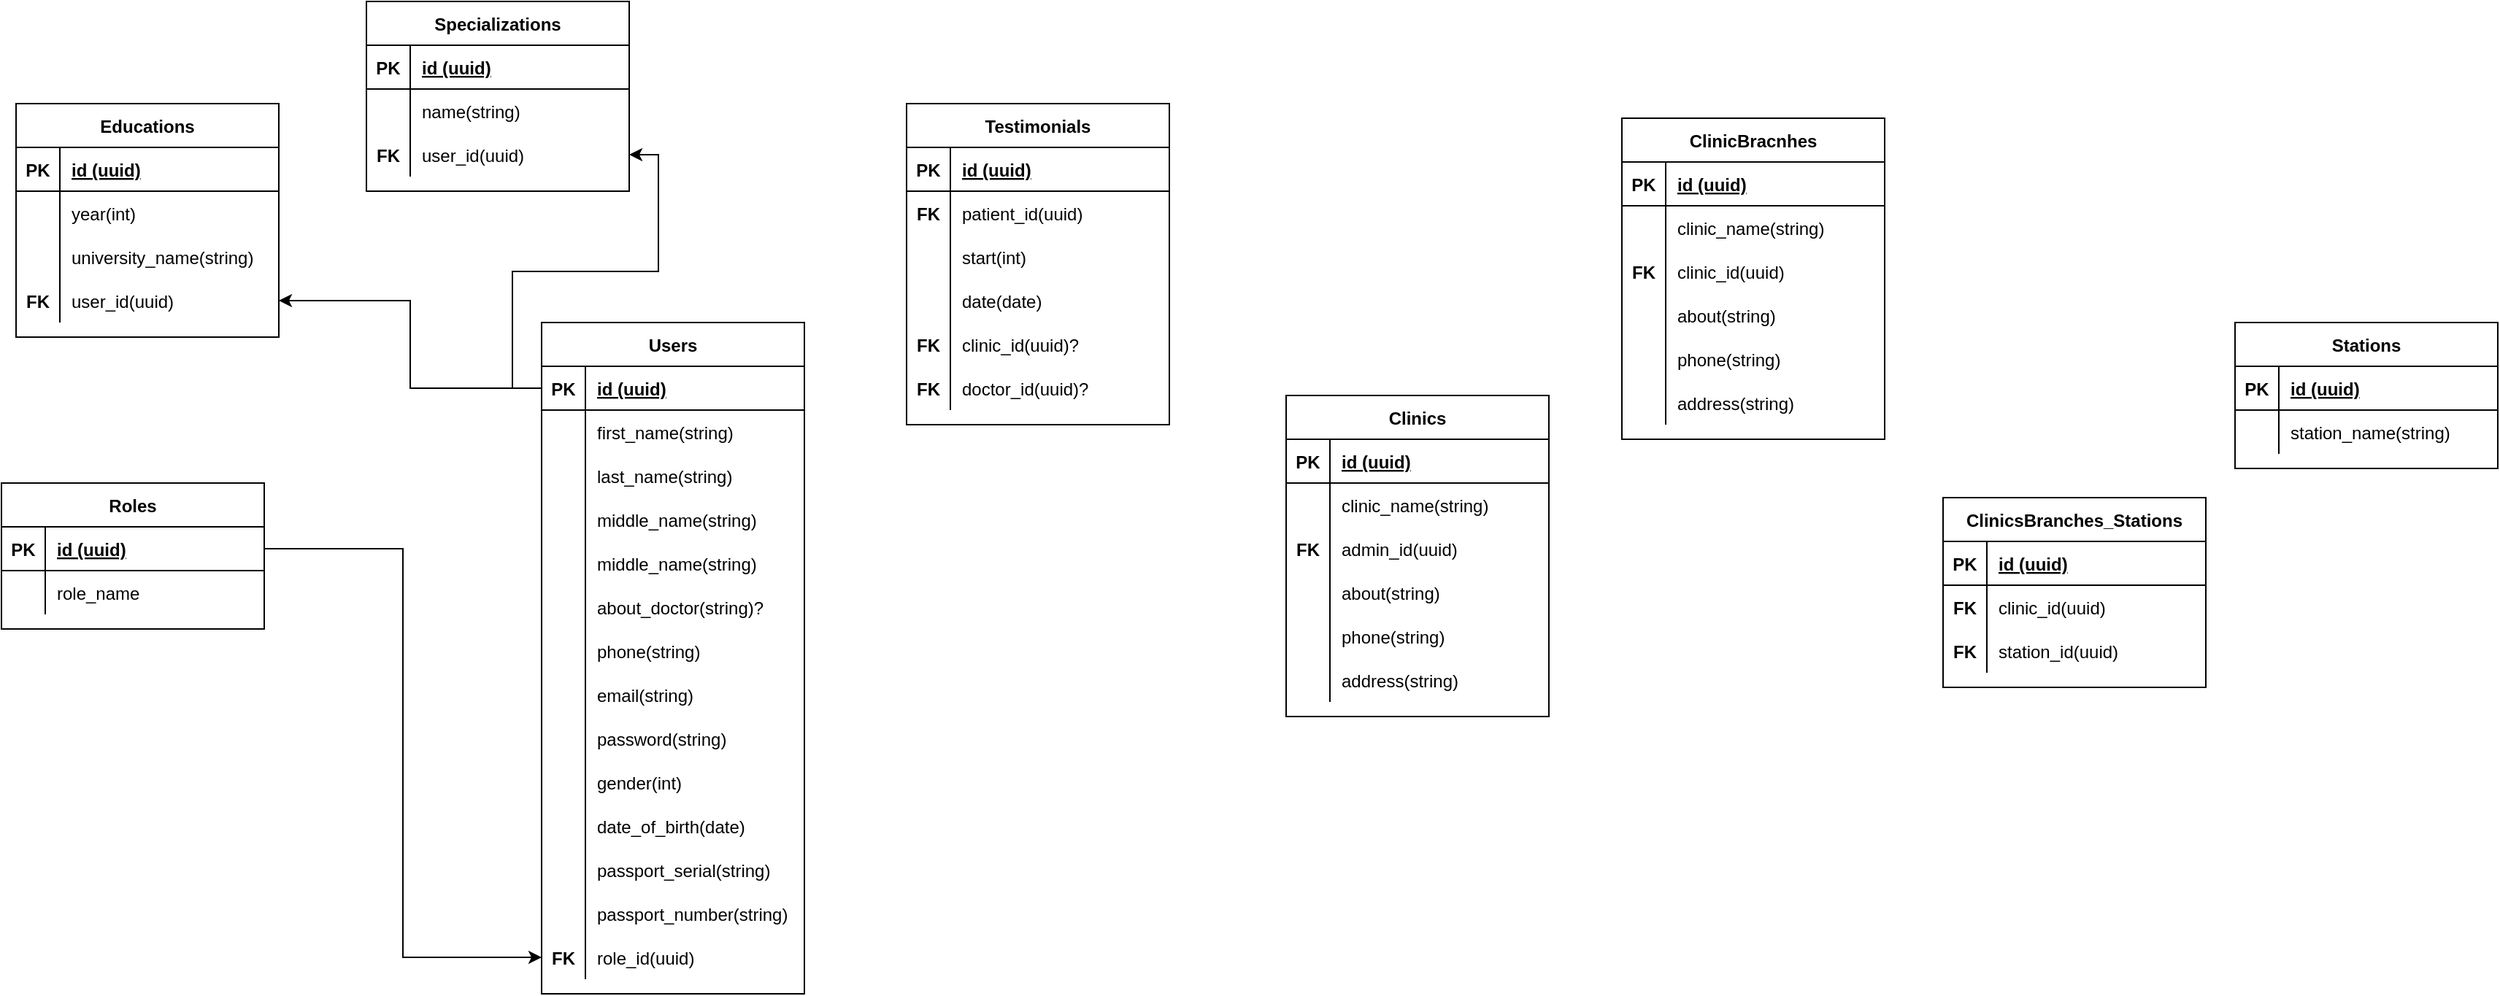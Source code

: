 <mxfile version="21.2.7" type="github">
  <diagram id="9MqEnYc2Nj3l7GqyiAAN" name="Page-1">
    <mxGraphModel dx="2213" dy="926" grid="1" gridSize="10" guides="1" tooltips="1" connect="1" arrows="1" fold="1" page="1" pageScale="1" pageWidth="850" pageHeight="1100" math="0" shadow="0">
      <root>
        <mxCell id="0" />
        <mxCell id="1" parent="0" />
        <mxCell id="kiI4m6_xFj4V_bomf-qT-1" value="Users" style="shape=table;startSize=30;container=1;collapsible=1;childLayout=tableLayout;fixedRows=1;rowLines=0;fontStyle=1;align=center;resizeLast=1;" parent="1" vertex="1">
          <mxGeometry x="200" y="230" width="180" height="460" as="geometry" />
        </mxCell>
        <mxCell id="kiI4m6_xFj4V_bomf-qT-2" value="" style="shape=tableRow;horizontal=0;startSize=0;swimlaneHead=0;swimlaneBody=0;fillColor=none;collapsible=0;dropTarget=0;points=[[0,0.5],[1,0.5]];portConstraint=eastwest;top=0;left=0;right=0;bottom=1;" parent="kiI4m6_xFj4V_bomf-qT-1" vertex="1">
          <mxGeometry y="30" width="180" height="30" as="geometry" />
        </mxCell>
        <mxCell id="kiI4m6_xFj4V_bomf-qT-3" value="PK" style="shape=partialRectangle;connectable=0;fillColor=none;top=0;left=0;bottom=0;right=0;fontStyle=1;overflow=hidden;" parent="kiI4m6_xFj4V_bomf-qT-2" vertex="1">
          <mxGeometry width="30" height="30" as="geometry">
            <mxRectangle width="30" height="30" as="alternateBounds" />
          </mxGeometry>
        </mxCell>
        <mxCell id="kiI4m6_xFj4V_bomf-qT-4" value="id (uuid)" style="shape=partialRectangle;connectable=0;fillColor=none;top=0;left=0;bottom=0;right=0;align=left;spacingLeft=6;fontStyle=5;overflow=hidden;" parent="kiI4m6_xFj4V_bomf-qT-2" vertex="1">
          <mxGeometry x="30" width="150" height="30" as="geometry">
            <mxRectangle width="150" height="30" as="alternateBounds" />
          </mxGeometry>
        </mxCell>
        <mxCell id="kiI4m6_xFj4V_bomf-qT-5" value="" style="shape=tableRow;horizontal=0;startSize=0;swimlaneHead=0;swimlaneBody=0;fillColor=none;collapsible=0;dropTarget=0;points=[[0,0.5],[1,0.5]];portConstraint=eastwest;top=0;left=0;right=0;bottom=0;" parent="kiI4m6_xFj4V_bomf-qT-1" vertex="1">
          <mxGeometry y="60" width="180" height="30" as="geometry" />
        </mxCell>
        <mxCell id="kiI4m6_xFj4V_bomf-qT-6" value="" style="shape=partialRectangle;connectable=0;fillColor=none;top=0;left=0;bottom=0;right=0;editable=1;overflow=hidden;" parent="kiI4m6_xFj4V_bomf-qT-5" vertex="1">
          <mxGeometry width="30" height="30" as="geometry">
            <mxRectangle width="30" height="30" as="alternateBounds" />
          </mxGeometry>
        </mxCell>
        <mxCell id="kiI4m6_xFj4V_bomf-qT-7" value="first_name(string)" style="shape=partialRectangle;connectable=0;fillColor=none;top=0;left=0;bottom=0;right=0;align=left;spacingLeft=6;overflow=hidden;" parent="kiI4m6_xFj4V_bomf-qT-5" vertex="1">
          <mxGeometry x="30" width="150" height="30" as="geometry">
            <mxRectangle width="150" height="30" as="alternateBounds" />
          </mxGeometry>
        </mxCell>
        <mxCell id="kiI4m6_xFj4V_bomf-qT-8" value="" style="shape=tableRow;horizontal=0;startSize=0;swimlaneHead=0;swimlaneBody=0;fillColor=none;collapsible=0;dropTarget=0;points=[[0,0.5],[1,0.5]];portConstraint=eastwest;top=0;left=0;right=0;bottom=0;" parent="kiI4m6_xFj4V_bomf-qT-1" vertex="1">
          <mxGeometry y="90" width="180" height="30" as="geometry" />
        </mxCell>
        <mxCell id="kiI4m6_xFj4V_bomf-qT-9" value="" style="shape=partialRectangle;connectable=0;fillColor=none;top=0;left=0;bottom=0;right=0;editable=1;overflow=hidden;" parent="kiI4m6_xFj4V_bomf-qT-8" vertex="1">
          <mxGeometry width="30" height="30" as="geometry">
            <mxRectangle width="30" height="30" as="alternateBounds" />
          </mxGeometry>
        </mxCell>
        <mxCell id="kiI4m6_xFj4V_bomf-qT-10" value="last_name(string)" style="shape=partialRectangle;connectable=0;fillColor=none;top=0;left=0;bottom=0;right=0;align=left;spacingLeft=6;overflow=hidden;" parent="kiI4m6_xFj4V_bomf-qT-8" vertex="1">
          <mxGeometry x="30" width="150" height="30" as="geometry">
            <mxRectangle width="150" height="30" as="alternateBounds" />
          </mxGeometry>
        </mxCell>
        <mxCell id="kiI4m6_xFj4V_bomf-qT-11" value="" style="shape=tableRow;horizontal=0;startSize=0;swimlaneHead=0;swimlaneBody=0;fillColor=none;collapsible=0;dropTarget=0;points=[[0,0.5],[1,0.5]];portConstraint=eastwest;top=0;left=0;right=0;bottom=0;" parent="kiI4m6_xFj4V_bomf-qT-1" vertex="1">
          <mxGeometry y="120" width="180" height="30" as="geometry" />
        </mxCell>
        <mxCell id="kiI4m6_xFj4V_bomf-qT-12" value="" style="shape=partialRectangle;connectable=0;fillColor=none;top=0;left=0;bottom=0;right=0;editable=1;overflow=hidden;" parent="kiI4m6_xFj4V_bomf-qT-11" vertex="1">
          <mxGeometry width="30" height="30" as="geometry">
            <mxRectangle width="30" height="30" as="alternateBounds" />
          </mxGeometry>
        </mxCell>
        <mxCell id="kiI4m6_xFj4V_bomf-qT-13" value="middle_name(string)" style="shape=partialRectangle;connectable=0;fillColor=none;top=0;left=0;bottom=0;right=0;align=left;spacingLeft=6;overflow=hidden;" parent="kiI4m6_xFj4V_bomf-qT-11" vertex="1">
          <mxGeometry x="30" width="150" height="30" as="geometry">
            <mxRectangle width="150" height="30" as="alternateBounds" />
          </mxGeometry>
        </mxCell>
        <mxCell id="CMDw1XcCQZMTxHdBloxv-1" value="" style="shape=tableRow;horizontal=0;startSize=0;swimlaneHead=0;swimlaneBody=0;fillColor=none;collapsible=0;dropTarget=0;points=[[0,0.5],[1,0.5]];portConstraint=eastwest;top=0;left=0;right=0;bottom=0;" parent="kiI4m6_xFj4V_bomf-qT-1" vertex="1">
          <mxGeometry y="150" width="180" height="30" as="geometry" />
        </mxCell>
        <mxCell id="CMDw1XcCQZMTxHdBloxv-2" value="" style="shape=partialRectangle;connectable=0;fillColor=none;top=0;left=0;bottom=0;right=0;editable=1;overflow=hidden;" parent="CMDw1XcCQZMTxHdBloxv-1" vertex="1">
          <mxGeometry width="30" height="30" as="geometry">
            <mxRectangle width="30" height="30" as="alternateBounds" />
          </mxGeometry>
        </mxCell>
        <mxCell id="CMDw1XcCQZMTxHdBloxv-3" value="middle_name(string)" style="shape=partialRectangle;connectable=0;fillColor=none;top=0;left=0;bottom=0;right=0;align=left;spacingLeft=6;overflow=hidden;" parent="CMDw1XcCQZMTxHdBloxv-1" vertex="1">
          <mxGeometry x="30" width="150" height="30" as="geometry">
            <mxRectangle width="150" height="30" as="alternateBounds" />
          </mxGeometry>
        </mxCell>
        <mxCell id="QRh1w9l6UdamEkCsD1TO-170" value="" style="shape=tableRow;horizontal=0;startSize=0;swimlaneHead=0;swimlaneBody=0;fillColor=none;collapsible=0;dropTarget=0;points=[[0,0.5],[1,0.5]];portConstraint=eastwest;top=0;left=0;right=0;bottom=0;" vertex="1" parent="kiI4m6_xFj4V_bomf-qT-1">
          <mxGeometry y="180" width="180" height="30" as="geometry" />
        </mxCell>
        <mxCell id="QRh1w9l6UdamEkCsD1TO-171" value="" style="shape=partialRectangle;connectable=0;fillColor=none;top=0;left=0;bottom=0;right=0;editable=1;overflow=hidden;" vertex="1" parent="QRh1w9l6UdamEkCsD1TO-170">
          <mxGeometry width="30" height="30" as="geometry">
            <mxRectangle width="30" height="30" as="alternateBounds" />
          </mxGeometry>
        </mxCell>
        <mxCell id="QRh1w9l6UdamEkCsD1TO-172" value="about_doctor(string)?" style="shape=partialRectangle;connectable=0;fillColor=none;top=0;left=0;bottom=0;right=0;align=left;spacingLeft=6;overflow=hidden;" vertex="1" parent="QRh1w9l6UdamEkCsD1TO-170">
          <mxGeometry x="30" width="150" height="30" as="geometry">
            <mxRectangle width="150" height="30" as="alternateBounds" />
          </mxGeometry>
        </mxCell>
        <mxCell id="QRh1w9l6UdamEkCsD1TO-23" value="" style="shape=tableRow;horizontal=0;startSize=0;swimlaneHead=0;swimlaneBody=0;fillColor=none;collapsible=0;dropTarget=0;points=[[0,0.5],[1,0.5]];portConstraint=eastwest;top=0;left=0;right=0;bottom=0;" vertex="1" parent="kiI4m6_xFj4V_bomf-qT-1">
          <mxGeometry y="210" width="180" height="30" as="geometry" />
        </mxCell>
        <mxCell id="QRh1w9l6UdamEkCsD1TO-24" value="" style="shape=partialRectangle;connectable=0;fillColor=none;top=0;left=0;bottom=0;right=0;editable=1;overflow=hidden;" vertex="1" parent="QRh1w9l6UdamEkCsD1TO-23">
          <mxGeometry width="30" height="30" as="geometry">
            <mxRectangle width="30" height="30" as="alternateBounds" />
          </mxGeometry>
        </mxCell>
        <mxCell id="QRh1w9l6UdamEkCsD1TO-25" value="phone(string)" style="shape=partialRectangle;connectable=0;fillColor=none;top=0;left=0;bottom=0;right=0;align=left;spacingLeft=6;overflow=hidden;" vertex="1" parent="QRh1w9l6UdamEkCsD1TO-23">
          <mxGeometry x="30" width="150" height="30" as="geometry">
            <mxRectangle width="150" height="30" as="alternateBounds" />
          </mxGeometry>
        </mxCell>
        <mxCell id="QRh1w9l6UdamEkCsD1TO-26" value="" style="shape=tableRow;horizontal=0;startSize=0;swimlaneHead=0;swimlaneBody=0;fillColor=none;collapsible=0;dropTarget=0;points=[[0,0.5],[1,0.5]];portConstraint=eastwest;top=0;left=0;right=0;bottom=0;" vertex="1" parent="kiI4m6_xFj4V_bomf-qT-1">
          <mxGeometry y="240" width="180" height="30" as="geometry" />
        </mxCell>
        <mxCell id="QRh1w9l6UdamEkCsD1TO-27" value="" style="shape=partialRectangle;connectable=0;fillColor=none;top=0;left=0;bottom=0;right=0;editable=1;overflow=hidden;" vertex="1" parent="QRh1w9l6UdamEkCsD1TO-26">
          <mxGeometry width="30" height="30" as="geometry">
            <mxRectangle width="30" height="30" as="alternateBounds" />
          </mxGeometry>
        </mxCell>
        <mxCell id="QRh1w9l6UdamEkCsD1TO-28" value="email(string)" style="shape=partialRectangle;connectable=0;fillColor=none;top=0;left=0;bottom=0;right=0;align=left;spacingLeft=6;overflow=hidden;" vertex="1" parent="QRh1w9l6UdamEkCsD1TO-26">
          <mxGeometry x="30" width="150" height="30" as="geometry">
            <mxRectangle width="150" height="30" as="alternateBounds" />
          </mxGeometry>
        </mxCell>
        <mxCell id="QRh1w9l6UdamEkCsD1TO-29" value="" style="shape=tableRow;horizontal=0;startSize=0;swimlaneHead=0;swimlaneBody=0;fillColor=none;collapsible=0;dropTarget=0;points=[[0,0.5],[1,0.5]];portConstraint=eastwest;top=0;left=0;right=0;bottom=0;" vertex="1" parent="kiI4m6_xFj4V_bomf-qT-1">
          <mxGeometry y="270" width="180" height="30" as="geometry" />
        </mxCell>
        <mxCell id="QRh1w9l6UdamEkCsD1TO-30" value="" style="shape=partialRectangle;connectable=0;fillColor=none;top=0;left=0;bottom=0;right=0;editable=1;overflow=hidden;" vertex="1" parent="QRh1w9l6UdamEkCsD1TO-29">
          <mxGeometry width="30" height="30" as="geometry">
            <mxRectangle width="30" height="30" as="alternateBounds" />
          </mxGeometry>
        </mxCell>
        <mxCell id="QRh1w9l6UdamEkCsD1TO-31" value="password(string)" style="shape=partialRectangle;connectable=0;fillColor=none;top=0;left=0;bottom=0;right=0;align=left;spacingLeft=6;overflow=hidden;" vertex="1" parent="QRh1w9l6UdamEkCsD1TO-29">
          <mxGeometry x="30" width="150" height="30" as="geometry">
            <mxRectangle width="150" height="30" as="alternateBounds" />
          </mxGeometry>
        </mxCell>
        <mxCell id="QRh1w9l6UdamEkCsD1TO-32" value="" style="shape=tableRow;horizontal=0;startSize=0;swimlaneHead=0;swimlaneBody=0;fillColor=none;collapsible=0;dropTarget=0;points=[[0,0.5],[1,0.5]];portConstraint=eastwest;top=0;left=0;right=0;bottom=0;" vertex="1" parent="kiI4m6_xFj4V_bomf-qT-1">
          <mxGeometry y="300" width="180" height="30" as="geometry" />
        </mxCell>
        <mxCell id="QRh1w9l6UdamEkCsD1TO-33" value="" style="shape=partialRectangle;connectable=0;fillColor=none;top=0;left=0;bottom=0;right=0;editable=1;overflow=hidden;" vertex="1" parent="QRh1w9l6UdamEkCsD1TO-32">
          <mxGeometry width="30" height="30" as="geometry">
            <mxRectangle width="30" height="30" as="alternateBounds" />
          </mxGeometry>
        </mxCell>
        <mxCell id="QRh1w9l6UdamEkCsD1TO-34" value="gender(int)" style="shape=partialRectangle;connectable=0;fillColor=none;top=0;left=0;bottom=0;right=0;align=left;spacingLeft=6;overflow=hidden;" vertex="1" parent="QRh1w9l6UdamEkCsD1TO-32">
          <mxGeometry x="30" width="150" height="30" as="geometry">
            <mxRectangle width="150" height="30" as="alternateBounds" />
          </mxGeometry>
        </mxCell>
        <mxCell id="QRh1w9l6UdamEkCsD1TO-35" value="" style="shape=tableRow;horizontal=0;startSize=0;swimlaneHead=0;swimlaneBody=0;fillColor=none;collapsible=0;dropTarget=0;points=[[0,0.5],[1,0.5]];portConstraint=eastwest;top=0;left=0;right=0;bottom=0;" vertex="1" parent="kiI4m6_xFj4V_bomf-qT-1">
          <mxGeometry y="330" width="180" height="30" as="geometry" />
        </mxCell>
        <mxCell id="QRh1w9l6UdamEkCsD1TO-36" value="" style="shape=partialRectangle;connectable=0;fillColor=none;top=0;left=0;bottom=0;right=0;editable=1;overflow=hidden;" vertex="1" parent="QRh1w9l6UdamEkCsD1TO-35">
          <mxGeometry width="30" height="30" as="geometry">
            <mxRectangle width="30" height="30" as="alternateBounds" />
          </mxGeometry>
        </mxCell>
        <mxCell id="QRh1w9l6UdamEkCsD1TO-37" value="date_of_birth(date)" style="shape=partialRectangle;connectable=0;fillColor=none;top=0;left=0;bottom=0;right=0;align=left;spacingLeft=6;overflow=hidden;" vertex="1" parent="QRh1w9l6UdamEkCsD1TO-35">
          <mxGeometry x="30" width="150" height="30" as="geometry">
            <mxRectangle width="150" height="30" as="alternateBounds" />
          </mxGeometry>
        </mxCell>
        <mxCell id="QRh1w9l6UdamEkCsD1TO-38" value="" style="shape=tableRow;horizontal=0;startSize=0;swimlaneHead=0;swimlaneBody=0;fillColor=none;collapsible=0;dropTarget=0;points=[[0,0.5],[1,0.5]];portConstraint=eastwest;top=0;left=0;right=0;bottom=0;" vertex="1" parent="kiI4m6_xFj4V_bomf-qT-1">
          <mxGeometry y="360" width="180" height="30" as="geometry" />
        </mxCell>
        <mxCell id="QRh1w9l6UdamEkCsD1TO-39" value="" style="shape=partialRectangle;connectable=0;fillColor=none;top=0;left=0;bottom=0;right=0;editable=1;overflow=hidden;" vertex="1" parent="QRh1w9l6UdamEkCsD1TO-38">
          <mxGeometry width="30" height="30" as="geometry">
            <mxRectangle width="30" height="30" as="alternateBounds" />
          </mxGeometry>
        </mxCell>
        <mxCell id="QRh1w9l6UdamEkCsD1TO-40" value="passport_serial(string)" style="shape=partialRectangle;connectable=0;fillColor=none;top=0;left=0;bottom=0;right=0;align=left;spacingLeft=6;overflow=hidden;" vertex="1" parent="QRh1w9l6UdamEkCsD1TO-38">
          <mxGeometry x="30" width="150" height="30" as="geometry">
            <mxRectangle width="150" height="30" as="alternateBounds" />
          </mxGeometry>
        </mxCell>
        <mxCell id="QRh1w9l6UdamEkCsD1TO-41" value="" style="shape=tableRow;horizontal=0;startSize=0;swimlaneHead=0;swimlaneBody=0;fillColor=none;collapsible=0;dropTarget=0;points=[[0,0.5],[1,0.5]];portConstraint=eastwest;top=0;left=0;right=0;bottom=0;" vertex="1" parent="kiI4m6_xFj4V_bomf-qT-1">
          <mxGeometry y="390" width="180" height="30" as="geometry" />
        </mxCell>
        <mxCell id="QRh1w9l6UdamEkCsD1TO-42" value="" style="shape=partialRectangle;connectable=0;fillColor=none;top=0;left=0;bottom=0;right=0;editable=1;overflow=hidden;" vertex="1" parent="QRh1w9l6UdamEkCsD1TO-41">
          <mxGeometry width="30" height="30" as="geometry">
            <mxRectangle width="30" height="30" as="alternateBounds" />
          </mxGeometry>
        </mxCell>
        <mxCell id="QRh1w9l6UdamEkCsD1TO-43" value="passport_number(string)" style="shape=partialRectangle;connectable=0;fillColor=none;top=0;left=0;bottom=0;right=0;align=left;spacingLeft=6;overflow=hidden;" vertex="1" parent="QRh1w9l6UdamEkCsD1TO-41">
          <mxGeometry x="30" width="150" height="30" as="geometry">
            <mxRectangle width="150" height="30" as="alternateBounds" />
          </mxGeometry>
        </mxCell>
        <mxCell id="QRh1w9l6UdamEkCsD1TO-1" value="" style="shape=tableRow;horizontal=0;startSize=0;swimlaneHead=0;swimlaneBody=0;fillColor=none;collapsible=0;dropTarget=0;points=[[0,0.5],[1,0.5]];portConstraint=eastwest;top=0;left=0;right=0;bottom=0;" vertex="1" parent="kiI4m6_xFj4V_bomf-qT-1">
          <mxGeometry y="420" width="180" height="30" as="geometry" />
        </mxCell>
        <mxCell id="QRh1w9l6UdamEkCsD1TO-2" value="FK" style="shape=partialRectangle;connectable=0;fillColor=none;top=0;left=0;bottom=0;right=0;editable=1;overflow=hidden;fontStyle=1" vertex="1" parent="QRh1w9l6UdamEkCsD1TO-1">
          <mxGeometry width="30" height="30" as="geometry">
            <mxRectangle width="30" height="30" as="alternateBounds" />
          </mxGeometry>
        </mxCell>
        <mxCell id="QRh1w9l6UdamEkCsD1TO-3" value="role_id(uuid)" style="shape=partialRectangle;connectable=0;fillColor=none;top=0;left=0;bottom=0;right=0;align=left;spacingLeft=6;overflow=hidden;" vertex="1" parent="QRh1w9l6UdamEkCsD1TO-1">
          <mxGeometry x="30" width="150" height="30" as="geometry">
            <mxRectangle width="150" height="30" as="alternateBounds" />
          </mxGeometry>
        </mxCell>
        <mxCell id="QRh1w9l6UdamEkCsD1TO-4" value="Roles" style="shape=table;startSize=30;container=1;collapsible=1;childLayout=tableLayout;fixedRows=1;rowLines=0;fontStyle=1;align=center;resizeLast=1;" vertex="1" parent="1">
          <mxGeometry x="-170" y="340" width="180" height="100" as="geometry" />
        </mxCell>
        <mxCell id="QRh1w9l6UdamEkCsD1TO-5" value="" style="shape=tableRow;horizontal=0;startSize=0;swimlaneHead=0;swimlaneBody=0;fillColor=none;collapsible=0;dropTarget=0;points=[[0,0.5],[1,0.5]];portConstraint=eastwest;top=0;left=0;right=0;bottom=1;" vertex="1" parent="QRh1w9l6UdamEkCsD1TO-4">
          <mxGeometry y="30" width="180" height="30" as="geometry" />
        </mxCell>
        <mxCell id="QRh1w9l6UdamEkCsD1TO-6" value="PK" style="shape=partialRectangle;connectable=0;fillColor=none;top=0;left=0;bottom=0;right=0;fontStyle=1;overflow=hidden;" vertex="1" parent="QRh1w9l6UdamEkCsD1TO-5">
          <mxGeometry width="30" height="30" as="geometry">
            <mxRectangle width="30" height="30" as="alternateBounds" />
          </mxGeometry>
        </mxCell>
        <mxCell id="QRh1w9l6UdamEkCsD1TO-7" value="id (uuid)" style="shape=partialRectangle;connectable=0;fillColor=none;top=0;left=0;bottom=0;right=0;align=left;spacingLeft=6;fontStyle=5;overflow=hidden;" vertex="1" parent="QRh1w9l6UdamEkCsD1TO-5">
          <mxGeometry x="30" width="150" height="30" as="geometry">
            <mxRectangle width="150" height="30" as="alternateBounds" />
          </mxGeometry>
        </mxCell>
        <mxCell id="QRh1w9l6UdamEkCsD1TO-8" value="" style="shape=tableRow;horizontal=0;startSize=0;swimlaneHead=0;swimlaneBody=0;fillColor=none;collapsible=0;dropTarget=0;points=[[0,0.5],[1,0.5]];portConstraint=eastwest;top=0;left=0;right=0;bottom=0;" vertex="1" parent="QRh1w9l6UdamEkCsD1TO-4">
          <mxGeometry y="60" width="180" height="30" as="geometry" />
        </mxCell>
        <mxCell id="QRh1w9l6UdamEkCsD1TO-9" value="" style="shape=partialRectangle;connectable=0;fillColor=none;top=0;left=0;bottom=0;right=0;editable=1;overflow=hidden;" vertex="1" parent="QRh1w9l6UdamEkCsD1TO-8">
          <mxGeometry width="30" height="30" as="geometry">
            <mxRectangle width="30" height="30" as="alternateBounds" />
          </mxGeometry>
        </mxCell>
        <mxCell id="QRh1w9l6UdamEkCsD1TO-10" value="role_name" style="shape=partialRectangle;connectable=0;fillColor=none;top=0;left=0;bottom=0;right=0;align=left;spacingLeft=6;overflow=hidden;" vertex="1" parent="QRh1w9l6UdamEkCsD1TO-8">
          <mxGeometry x="30" width="150" height="30" as="geometry">
            <mxRectangle width="150" height="30" as="alternateBounds" />
          </mxGeometry>
        </mxCell>
        <mxCell id="QRh1w9l6UdamEkCsD1TO-44" value="Clinics" style="shape=table;startSize=30;container=1;collapsible=1;childLayout=tableLayout;fixedRows=1;rowLines=0;fontStyle=1;align=center;resizeLast=1;" vertex="1" parent="1">
          <mxGeometry x="710" y="280" width="180" height="220" as="geometry" />
        </mxCell>
        <mxCell id="QRh1w9l6UdamEkCsD1TO-45" value="" style="shape=tableRow;horizontal=0;startSize=0;swimlaneHead=0;swimlaneBody=0;fillColor=none;collapsible=0;dropTarget=0;points=[[0,0.5],[1,0.5]];portConstraint=eastwest;top=0;left=0;right=0;bottom=1;" vertex="1" parent="QRh1w9l6UdamEkCsD1TO-44">
          <mxGeometry y="30" width="180" height="30" as="geometry" />
        </mxCell>
        <mxCell id="QRh1w9l6UdamEkCsD1TO-46" value="PK" style="shape=partialRectangle;connectable=0;fillColor=none;top=0;left=0;bottom=0;right=0;fontStyle=1;overflow=hidden;" vertex="1" parent="QRh1w9l6UdamEkCsD1TO-45">
          <mxGeometry width="30" height="30" as="geometry">
            <mxRectangle width="30" height="30" as="alternateBounds" />
          </mxGeometry>
        </mxCell>
        <mxCell id="QRh1w9l6UdamEkCsD1TO-47" value="id (uuid)" style="shape=partialRectangle;connectable=0;fillColor=none;top=0;left=0;bottom=0;right=0;align=left;spacingLeft=6;fontStyle=5;overflow=hidden;" vertex="1" parent="QRh1w9l6UdamEkCsD1TO-45">
          <mxGeometry x="30" width="150" height="30" as="geometry">
            <mxRectangle width="150" height="30" as="alternateBounds" />
          </mxGeometry>
        </mxCell>
        <mxCell id="QRh1w9l6UdamEkCsD1TO-48" value="" style="shape=tableRow;horizontal=0;startSize=0;swimlaneHead=0;swimlaneBody=0;fillColor=none;collapsible=0;dropTarget=0;points=[[0,0.5],[1,0.5]];portConstraint=eastwest;top=0;left=0;right=0;bottom=0;" vertex="1" parent="QRh1w9l6UdamEkCsD1TO-44">
          <mxGeometry y="60" width="180" height="30" as="geometry" />
        </mxCell>
        <mxCell id="QRh1w9l6UdamEkCsD1TO-49" value="" style="shape=partialRectangle;connectable=0;fillColor=none;top=0;left=0;bottom=0;right=0;editable=1;overflow=hidden;" vertex="1" parent="QRh1w9l6UdamEkCsD1TO-48">
          <mxGeometry width="30" height="30" as="geometry">
            <mxRectangle width="30" height="30" as="alternateBounds" />
          </mxGeometry>
        </mxCell>
        <mxCell id="QRh1w9l6UdamEkCsD1TO-50" value="clinic_name(string)" style="shape=partialRectangle;connectable=0;fillColor=none;top=0;left=0;bottom=0;right=0;align=left;spacingLeft=6;overflow=hidden;" vertex="1" parent="QRh1w9l6UdamEkCsD1TO-48">
          <mxGeometry x="30" width="150" height="30" as="geometry">
            <mxRectangle width="150" height="30" as="alternateBounds" />
          </mxGeometry>
        </mxCell>
        <mxCell id="QRh1w9l6UdamEkCsD1TO-84" value="" style="shape=tableRow;horizontal=0;startSize=0;swimlaneHead=0;swimlaneBody=0;fillColor=none;collapsible=0;dropTarget=0;points=[[0,0.5],[1,0.5]];portConstraint=eastwest;top=0;left=0;right=0;bottom=0;" vertex="1" parent="QRh1w9l6UdamEkCsD1TO-44">
          <mxGeometry y="90" width="180" height="30" as="geometry" />
        </mxCell>
        <mxCell id="QRh1w9l6UdamEkCsD1TO-85" value="FK" style="shape=partialRectangle;connectable=0;fillColor=none;top=0;left=0;bottom=0;right=0;editable=1;overflow=hidden;fontStyle=1" vertex="1" parent="QRh1w9l6UdamEkCsD1TO-84">
          <mxGeometry width="30" height="30" as="geometry">
            <mxRectangle width="30" height="30" as="alternateBounds" />
          </mxGeometry>
        </mxCell>
        <mxCell id="QRh1w9l6UdamEkCsD1TO-86" value="admin_id(uuid)" style="shape=partialRectangle;connectable=0;fillColor=none;top=0;left=0;bottom=0;right=0;align=left;spacingLeft=6;overflow=hidden;" vertex="1" parent="QRh1w9l6UdamEkCsD1TO-84">
          <mxGeometry x="30" width="150" height="30" as="geometry">
            <mxRectangle width="150" height="30" as="alternateBounds" />
          </mxGeometry>
        </mxCell>
        <mxCell id="QRh1w9l6UdamEkCsD1TO-87" value="" style="shape=tableRow;horizontal=0;startSize=0;swimlaneHead=0;swimlaneBody=0;fillColor=none;collapsible=0;dropTarget=0;points=[[0,0.5],[1,0.5]];portConstraint=eastwest;top=0;left=0;right=0;bottom=0;" vertex="1" parent="QRh1w9l6UdamEkCsD1TO-44">
          <mxGeometry y="120" width="180" height="30" as="geometry" />
        </mxCell>
        <mxCell id="QRh1w9l6UdamEkCsD1TO-88" value="" style="shape=partialRectangle;connectable=0;fillColor=none;top=0;left=0;bottom=0;right=0;editable=1;overflow=hidden;" vertex="1" parent="QRh1w9l6UdamEkCsD1TO-87">
          <mxGeometry width="30" height="30" as="geometry">
            <mxRectangle width="30" height="30" as="alternateBounds" />
          </mxGeometry>
        </mxCell>
        <mxCell id="QRh1w9l6UdamEkCsD1TO-89" value="about(string)" style="shape=partialRectangle;connectable=0;fillColor=none;top=0;left=0;bottom=0;right=0;align=left;spacingLeft=6;overflow=hidden;" vertex="1" parent="QRh1w9l6UdamEkCsD1TO-87">
          <mxGeometry x="30" width="150" height="30" as="geometry">
            <mxRectangle width="150" height="30" as="alternateBounds" />
          </mxGeometry>
        </mxCell>
        <mxCell id="QRh1w9l6UdamEkCsD1TO-90" value="" style="shape=tableRow;horizontal=0;startSize=0;swimlaneHead=0;swimlaneBody=0;fillColor=none;collapsible=0;dropTarget=0;points=[[0,0.5],[1,0.5]];portConstraint=eastwest;top=0;left=0;right=0;bottom=0;" vertex="1" parent="QRh1w9l6UdamEkCsD1TO-44">
          <mxGeometry y="150" width="180" height="30" as="geometry" />
        </mxCell>
        <mxCell id="QRh1w9l6UdamEkCsD1TO-91" value="" style="shape=partialRectangle;connectable=0;fillColor=none;top=0;left=0;bottom=0;right=0;editable=1;overflow=hidden;" vertex="1" parent="QRh1w9l6UdamEkCsD1TO-90">
          <mxGeometry width="30" height="30" as="geometry">
            <mxRectangle width="30" height="30" as="alternateBounds" />
          </mxGeometry>
        </mxCell>
        <mxCell id="QRh1w9l6UdamEkCsD1TO-92" value="phone(string)" style="shape=partialRectangle;connectable=0;fillColor=none;top=0;left=0;bottom=0;right=0;align=left;spacingLeft=6;overflow=hidden;" vertex="1" parent="QRh1w9l6UdamEkCsD1TO-90">
          <mxGeometry x="30" width="150" height="30" as="geometry">
            <mxRectangle width="150" height="30" as="alternateBounds" />
          </mxGeometry>
        </mxCell>
        <mxCell id="QRh1w9l6UdamEkCsD1TO-93" value="" style="shape=tableRow;horizontal=0;startSize=0;swimlaneHead=0;swimlaneBody=0;fillColor=none;collapsible=0;dropTarget=0;points=[[0,0.5],[1,0.5]];portConstraint=eastwest;top=0;left=0;right=0;bottom=0;" vertex="1" parent="QRh1w9l6UdamEkCsD1TO-44">
          <mxGeometry y="180" width="180" height="30" as="geometry" />
        </mxCell>
        <mxCell id="QRh1w9l6UdamEkCsD1TO-94" value="" style="shape=partialRectangle;connectable=0;fillColor=none;top=0;left=0;bottom=0;right=0;editable=1;overflow=hidden;" vertex="1" parent="QRh1w9l6UdamEkCsD1TO-93">
          <mxGeometry width="30" height="30" as="geometry">
            <mxRectangle width="30" height="30" as="alternateBounds" />
          </mxGeometry>
        </mxCell>
        <mxCell id="QRh1w9l6UdamEkCsD1TO-95" value="address(string)" style="shape=partialRectangle;connectable=0;fillColor=none;top=0;left=0;bottom=0;right=0;align=left;spacingLeft=6;overflow=hidden;" vertex="1" parent="QRh1w9l6UdamEkCsD1TO-93">
          <mxGeometry x="30" width="150" height="30" as="geometry">
            <mxRectangle width="150" height="30" as="alternateBounds" />
          </mxGeometry>
        </mxCell>
        <mxCell id="QRh1w9l6UdamEkCsD1TO-99" value="Stations" style="shape=table;startSize=30;container=1;collapsible=1;childLayout=tableLayout;fixedRows=1;rowLines=0;fontStyle=1;align=center;resizeLast=1;" vertex="1" parent="1">
          <mxGeometry x="1360" y="230" width="180" height="100" as="geometry" />
        </mxCell>
        <mxCell id="QRh1w9l6UdamEkCsD1TO-100" value="" style="shape=tableRow;horizontal=0;startSize=0;swimlaneHead=0;swimlaneBody=0;fillColor=none;collapsible=0;dropTarget=0;points=[[0,0.5],[1,0.5]];portConstraint=eastwest;top=0;left=0;right=0;bottom=1;" vertex="1" parent="QRh1w9l6UdamEkCsD1TO-99">
          <mxGeometry y="30" width="180" height="30" as="geometry" />
        </mxCell>
        <mxCell id="QRh1w9l6UdamEkCsD1TO-101" value="PK" style="shape=partialRectangle;connectable=0;fillColor=none;top=0;left=0;bottom=0;right=0;fontStyle=1;overflow=hidden;" vertex="1" parent="QRh1w9l6UdamEkCsD1TO-100">
          <mxGeometry width="30" height="30" as="geometry">
            <mxRectangle width="30" height="30" as="alternateBounds" />
          </mxGeometry>
        </mxCell>
        <mxCell id="QRh1w9l6UdamEkCsD1TO-102" value="id (uuid)" style="shape=partialRectangle;connectable=0;fillColor=none;top=0;left=0;bottom=0;right=0;align=left;spacingLeft=6;fontStyle=5;overflow=hidden;" vertex="1" parent="QRh1w9l6UdamEkCsD1TO-100">
          <mxGeometry x="30" width="150" height="30" as="geometry">
            <mxRectangle width="150" height="30" as="alternateBounds" />
          </mxGeometry>
        </mxCell>
        <mxCell id="QRh1w9l6UdamEkCsD1TO-103" value="" style="shape=tableRow;horizontal=0;startSize=0;swimlaneHead=0;swimlaneBody=0;fillColor=none;collapsible=0;dropTarget=0;points=[[0,0.5],[1,0.5]];portConstraint=eastwest;top=0;left=0;right=0;bottom=0;" vertex="1" parent="QRh1w9l6UdamEkCsD1TO-99">
          <mxGeometry y="60" width="180" height="30" as="geometry" />
        </mxCell>
        <mxCell id="QRh1w9l6UdamEkCsD1TO-104" value="" style="shape=partialRectangle;connectable=0;fillColor=none;top=0;left=0;bottom=0;right=0;editable=1;overflow=hidden;" vertex="1" parent="QRh1w9l6UdamEkCsD1TO-103">
          <mxGeometry width="30" height="30" as="geometry">
            <mxRectangle width="30" height="30" as="alternateBounds" />
          </mxGeometry>
        </mxCell>
        <mxCell id="QRh1w9l6UdamEkCsD1TO-105" value="station_name(string)" style="shape=partialRectangle;connectable=0;fillColor=none;top=0;left=0;bottom=0;right=0;align=left;spacingLeft=6;overflow=hidden;" vertex="1" parent="QRh1w9l6UdamEkCsD1TO-103">
          <mxGeometry x="30" width="150" height="30" as="geometry">
            <mxRectangle width="150" height="30" as="alternateBounds" />
          </mxGeometry>
        </mxCell>
        <mxCell id="QRh1w9l6UdamEkCsD1TO-118" value="ClinicsBranches_Stations" style="shape=table;startSize=30;container=1;collapsible=1;childLayout=tableLayout;fixedRows=1;rowLines=0;fontStyle=1;align=center;resizeLast=1;" vertex="1" parent="1">
          <mxGeometry x="1160" y="350" width="180" height="130" as="geometry" />
        </mxCell>
        <mxCell id="QRh1w9l6UdamEkCsD1TO-119" value="" style="shape=tableRow;horizontal=0;startSize=0;swimlaneHead=0;swimlaneBody=0;fillColor=none;collapsible=0;dropTarget=0;points=[[0,0.5],[1,0.5]];portConstraint=eastwest;top=0;left=0;right=0;bottom=1;" vertex="1" parent="QRh1w9l6UdamEkCsD1TO-118">
          <mxGeometry y="30" width="180" height="30" as="geometry" />
        </mxCell>
        <mxCell id="QRh1w9l6UdamEkCsD1TO-120" value="PK" style="shape=partialRectangle;connectable=0;fillColor=none;top=0;left=0;bottom=0;right=0;fontStyle=1;overflow=hidden;" vertex="1" parent="QRh1w9l6UdamEkCsD1TO-119">
          <mxGeometry width="30" height="30" as="geometry">
            <mxRectangle width="30" height="30" as="alternateBounds" />
          </mxGeometry>
        </mxCell>
        <mxCell id="QRh1w9l6UdamEkCsD1TO-121" value="id (uuid)" style="shape=partialRectangle;connectable=0;fillColor=none;top=0;left=0;bottom=0;right=0;align=left;spacingLeft=6;fontStyle=5;overflow=hidden;" vertex="1" parent="QRh1w9l6UdamEkCsD1TO-119">
          <mxGeometry x="30" width="150" height="30" as="geometry">
            <mxRectangle width="150" height="30" as="alternateBounds" />
          </mxGeometry>
        </mxCell>
        <mxCell id="QRh1w9l6UdamEkCsD1TO-125" value="" style="shape=tableRow;horizontal=0;startSize=0;swimlaneHead=0;swimlaneBody=0;fillColor=none;collapsible=0;dropTarget=0;points=[[0,0.5],[1,0.5]];portConstraint=eastwest;top=0;left=0;right=0;bottom=0;" vertex="1" parent="QRh1w9l6UdamEkCsD1TO-118">
          <mxGeometry y="60" width="180" height="30" as="geometry" />
        </mxCell>
        <mxCell id="QRh1w9l6UdamEkCsD1TO-126" value="FK" style="shape=partialRectangle;connectable=0;fillColor=none;top=0;left=0;bottom=0;right=0;editable=1;overflow=hidden;fontStyle=1" vertex="1" parent="QRh1w9l6UdamEkCsD1TO-125">
          <mxGeometry width="30" height="30" as="geometry">
            <mxRectangle width="30" height="30" as="alternateBounds" />
          </mxGeometry>
        </mxCell>
        <mxCell id="QRh1w9l6UdamEkCsD1TO-127" value="clinic_id(uuid)" style="shape=partialRectangle;connectable=0;fillColor=none;top=0;left=0;bottom=0;right=0;align=left;spacingLeft=6;overflow=hidden;" vertex="1" parent="QRh1w9l6UdamEkCsD1TO-125">
          <mxGeometry x="30" width="150" height="30" as="geometry">
            <mxRectangle width="150" height="30" as="alternateBounds" />
          </mxGeometry>
        </mxCell>
        <mxCell id="QRh1w9l6UdamEkCsD1TO-128" value="" style="shape=tableRow;horizontal=0;startSize=0;swimlaneHead=0;swimlaneBody=0;fillColor=none;collapsible=0;dropTarget=0;points=[[0,0.5],[1,0.5]];portConstraint=eastwest;top=0;left=0;right=0;bottom=0;" vertex="1" parent="QRh1w9l6UdamEkCsD1TO-118">
          <mxGeometry y="90" width="180" height="30" as="geometry" />
        </mxCell>
        <mxCell id="QRh1w9l6UdamEkCsD1TO-129" value="FK" style="shape=partialRectangle;connectable=0;fillColor=none;top=0;left=0;bottom=0;right=0;editable=1;overflow=hidden;fontStyle=1" vertex="1" parent="QRh1w9l6UdamEkCsD1TO-128">
          <mxGeometry width="30" height="30" as="geometry">
            <mxRectangle width="30" height="30" as="alternateBounds" />
          </mxGeometry>
        </mxCell>
        <mxCell id="QRh1w9l6UdamEkCsD1TO-130" value="station_id(uuid)" style="shape=partialRectangle;connectable=0;fillColor=none;top=0;left=0;bottom=0;right=0;align=left;spacingLeft=6;overflow=hidden;" vertex="1" parent="QRh1w9l6UdamEkCsD1TO-128">
          <mxGeometry x="30" width="150" height="30" as="geometry">
            <mxRectangle width="150" height="30" as="alternateBounds" />
          </mxGeometry>
        </mxCell>
        <mxCell id="QRh1w9l6UdamEkCsD1TO-137" value="ClinicBracnhes" style="shape=table;startSize=30;container=1;collapsible=1;childLayout=tableLayout;fixedRows=1;rowLines=0;fontStyle=1;align=center;resizeLast=1;" vertex="1" parent="1">
          <mxGeometry x="940" y="90" width="180" height="220" as="geometry" />
        </mxCell>
        <mxCell id="QRh1w9l6UdamEkCsD1TO-138" value="" style="shape=tableRow;horizontal=0;startSize=0;swimlaneHead=0;swimlaneBody=0;fillColor=none;collapsible=0;dropTarget=0;points=[[0,0.5],[1,0.5]];portConstraint=eastwest;top=0;left=0;right=0;bottom=1;" vertex="1" parent="QRh1w9l6UdamEkCsD1TO-137">
          <mxGeometry y="30" width="180" height="30" as="geometry" />
        </mxCell>
        <mxCell id="QRh1w9l6UdamEkCsD1TO-139" value="PK" style="shape=partialRectangle;connectable=0;fillColor=none;top=0;left=0;bottom=0;right=0;fontStyle=1;overflow=hidden;" vertex="1" parent="QRh1w9l6UdamEkCsD1TO-138">
          <mxGeometry width="30" height="30" as="geometry">
            <mxRectangle width="30" height="30" as="alternateBounds" />
          </mxGeometry>
        </mxCell>
        <mxCell id="QRh1w9l6UdamEkCsD1TO-140" value="id (uuid)" style="shape=partialRectangle;connectable=0;fillColor=none;top=0;left=0;bottom=0;right=0;align=left;spacingLeft=6;fontStyle=5;overflow=hidden;" vertex="1" parent="QRh1w9l6UdamEkCsD1TO-138">
          <mxGeometry x="30" width="150" height="30" as="geometry">
            <mxRectangle width="150" height="30" as="alternateBounds" />
          </mxGeometry>
        </mxCell>
        <mxCell id="QRh1w9l6UdamEkCsD1TO-141" value="" style="shape=tableRow;horizontal=0;startSize=0;swimlaneHead=0;swimlaneBody=0;fillColor=none;collapsible=0;dropTarget=0;points=[[0,0.5],[1,0.5]];portConstraint=eastwest;top=0;left=0;right=0;bottom=0;" vertex="1" parent="QRh1w9l6UdamEkCsD1TO-137">
          <mxGeometry y="60" width="180" height="30" as="geometry" />
        </mxCell>
        <mxCell id="QRh1w9l6UdamEkCsD1TO-142" value="" style="shape=partialRectangle;connectable=0;fillColor=none;top=0;left=0;bottom=0;right=0;editable=1;overflow=hidden;" vertex="1" parent="QRh1w9l6UdamEkCsD1TO-141">
          <mxGeometry width="30" height="30" as="geometry">
            <mxRectangle width="30" height="30" as="alternateBounds" />
          </mxGeometry>
        </mxCell>
        <mxCell id="QRh1w9l6UdamEkCsD1TO-143" value="clinic_name(string)" style="shape=partialRectangle;connectable=0;fillColor=none;top=0;left=0;bottom=0;right=0;align=left;spacingLeft=6;overflow=hidden;" vertex="1" parent="QRh1w9l6UdamEkCsD1TO-141">
          <mxGeometry x="30" width="150" height="30" as="geometry">
            <mxRectangle width="150" height="30" as="alternateBounds" />
          </mxGeometry>
        </mxCell>
        <mxCell id="QRh1w9l6UdamEkCsD1TO-144" value="" style="shape=tableRow;horizontal=0;startSize=0;swimlaneHead=0;swimlaneBody=0;fillColor=none;collapsible=0;dropTarget=0;points=[[0,0.5],[1,0.5]];portConstraint=eastwest;top=0;left=0;right=0;bottom=0;" vertex="1" parent="QRh1w9l6UdamEkCsD1TO-137">
          <mxGeometry y="90" width="180" height="30" as="geometry" />
        </mxCell>
        <mxCell id="QRh1w9l6UdamEkCsD1TO-145" value="FK" style="shape=partialRectangle;connectable=0;fillColor=none;top=0;left=0;bottom=0;right=0;editable=1;overflow=hidden;fontStyle=1" vertex="1" parent="QRh1w9l6UdamEkCsD1TO-144">
          <mxGeometry width="30" height="30" as="geometry">
            <mxRectangle width="30" height="30" as="alternateBounds" />
          </mxGeometry>
        </mxCell>
        <mxCell id="QRh1w9l6UdamEkCsD1TO-146" value="clinic_id(uuid)" style="shape=partialRectangle;connectable=0;fillColor=none;top=0;left=0;bottom=0;right=0;align=left;spacingLeft=6;overflow=hidden;" vertex="1" parent="QRh1w9l6UdamEkCsD1TO-144">
          <mxGeometry x="30" width="150" height="30" as="geometry">
            <mxRectangle width="150" height="30" as="alternateBounds" />
          </mxGeometry>
        </mxCell>
        <mxCell id="QRh1w9l6UdamEkCsD1TO-147" value="" style="shape=tableRow;horizontal=0;startSize=0;swimlaneHead=0;swimlaneBody=0;fillColor=none;collapsible=0;dropTarget=0;points=[[0,0.5],[1,0.5]];portConstraint=eastwest;top=0;left=0;right=0;bottom=0;" vertex="1" parent="QRh1w9l6UdamEkCsD1TO-137">
          <mxGeometry y="120" width="180" height="30" as="geometry" />
        </mxCell>
        <mxCell id="QRh1w9l6UdamEkCsD1TO-148" value="" style="shape=partialRectangle;connectable=0;fillColor=none;top=0;left=0;bottom=0;right=0;editable=1;overflow=hidden;" vertex="1" parent="QRh1w9l6UdamEkCsD1TO-147">
          <mxGeometry width="30" height="30" as="geometry">
            <mxRectangle width="30" height="30" as="alternateBounds" />
          </mxGeometry>
        </mxCell>
        <mxCell id="QRh1w9l6UdamEkCsD1TO-149" value="about(string)" style="shape=partialRectangle;connectable=0;fillColor=none;top=0;left=0;bottom=0;right=0;align=left;spacingLeft=6;overflow=hidden;" vertex="1" parent="QRh1w9l6UdamEkCsD1TO-147">
          <mxGeometry x="30" width="150" height="30" as="geometry">
            <mxRectangle width="150" height="30" as="alternateBounds" />
          </mxGeometry>
        </mxCell>
        <mxCell id="QRh1w9l6UdamEkCsD1TO-150" value="" style="shape=tableRow;horizontal=0;startSize=0;swimlaneHead=0;swimlaneBody=0;fillColor=none;collapsible=0;dropTarget=0;points=[[0,0.5],[1,0.5]];portConstraint=eastwest;top=0;left=0;right=0;bottom=0;" vertex="1" parent="QRh1w9l6UdamEkCsD1TO-137">
          <mxGeometry y="150" width="180" height="30" as="geometry" />
        </mxCell>
        <mxCell id="QRh1w9l6UdamEkCsD1TO-151" value="" style="shape=partialRectangle;connectable=0;fillColor=none;top=0;left=0;bottom=0;right=0;editable=1;overflow=hidden;" vertex="1" parent="QRh1w9l6UdamEkCsD1TO-150">
          <mxGeometry width="30" height="30" as="geometry">
            <mxRectangle width="30" height="30" as="alternateBounds" />
          </mxGeometry>
        </mxCell>
        <mxCell id="QRh1w9l6UdamEkCsD1TO-152" value="phone(string)" style="shape=partialRectangle;connectable=0;fillColor=none;top=0;left=0;bottom=0;right=0;align=left;spacingLeft=6;overflow=hidden;" vertex="1" parent="QRh1w9l6UdamEkCsD1TO-150">
          <mxGeometry x="30" width="150" height="30" as="geometry">
            <mxRectangle width="150" height="30" as="alternateBounds" />
          </mxGeometry>
        </mxCell>
        <mxCell id="QRh1w9l6UdamEkCsD1TO-153" value="" style="shape=tableRow;horizontal=0;startSize=0;swimlaneHead=0;swimlaneBody=0;fillColor=none;collapsible=0;dropTarget=0;points=[[0,0.5],[1,0.5]];portConstraint=eastwest;top=0;left=0;right=0;bottom=0;" vertex="1" parent="QRh1w9l6UdamEkCsD1TO-137">
          <mxGeometry y="180" width="180" height="30" as="geometry" />
        </mxCell>
        <mxCell id="QRh1w9l6UdamEkCsD1TO-154" value="" style="shape=partialRectangle;connectable=0;fillColor=none;top=0;left=0;bottom=0;right=0;editable=1;overflow=hidden;" vertex="1" parent="QRh1w9l6UdamEkCsD1TO-153">
          <mxGeometry width="30" height="30" as="geometry">
            <mxRectangle width="30" height="30" as="alternateBounds" />
          </mxGeometry>
        </mxCell>
        <mxCell id="QRh1w9l6UdamEkCsD1TO-155" value="address(string)" style="shape=partialRectangle;connectable=0;fillColor=none;top=0;left=0;bottom=0;right=0;align=left;spacingLeft=6;overflow=hidden;" vertex="1" parent="QRh1w9l6UdamEkCsD1TO-153">
          <mxGeometry x="30" width="150" height="30" as="geometry">
            <mxRectangle width="150" height="30" as="alternateBounds" />
          </mxGeometry>
        </mxCell>
        <mxCell id="QRh1w9l6UdamEkCsD1TO-156" value="Educations" style="shape=table;startSize=30;container=1;collapsible=1;childLayout=tableLayout;fixedRows=1;rowLines=0;fontStyle=1;align=center;resizeLast=1;" vertex="1" parent="1">
          <mxGeometry x="-160" y="80" width="180" height="160" as="geometry" />
        </mxCell>
        <mxCell id="QRh1w9l6UdamEkCsD1TO-157" value="" style="shape=tableRow;horizontal=0;startSize=0;swimlaneHead=0;swimlaneBody=0;fillColor=none;collapsible=0;dropTarget=0;points=[[0,0.5],[1,0.5]];portConstraint=eastwest;top=0;left=0;right=0;bottom=1;" vertex="1" parent="QRh1w9l6UdamEkCsD1TO-156">
          <mxGeometry y="30" width="180" height="30" as="geometry" />
        </mxCell>
        <mxCell id="QRh1w9l6UdamEkCsD1TO-158" value="PK" style="shape=partialRectangle;connectable=0;fillColor=none;top=0;left=0;bottom=0;right=0;fontStyle=1;overflow=hidden;" vertex="1" parent="QRh1w9l6UdamEkCsD1TO-157">
          <mxGeometry width="30" height="30" as="geometry">
            <mxRectangle width="30" height="30" as="alternateBounds" />
          </mxGeometry>
        </mxCell>
        <mxCell id="QRh1w9l6UdamEkCsD1TO-159" value="id (uuid)" style="shape=partialRectangle;connectable=0;fillColor=none;top=0;left=0;bottom=0;right=0;align=left;spacingLeft=6;fontStyle=5;overflow=hidden;" vertex="1" parent="QRh1w9l6UdamEkCsD1TO-157">
          <mxGeometry x="30" width="150" height="30" as="geometry">
            <mxRectangle width="150" height="30" as="alternateBounds" />
          </mxGeometry>
        </mxCell>
        <mxCell id="QRh1w9l6UdamEkCsD1TO-160" value="" style="shape=tableRow;horizontal=0;startSize=0;swimlaneHead=0;swimlaneBody=0;fillColor=none;collapsible=0;dropTarget=0;points=[[0,0.5],[1,0.5]];portConstraint=eastwest;top=0;left=0;right=0;bottom=0;" vertex="1" parent="QRh1w9l6UdamEkCsD1TO-156">
          <mxGeometry y="60" width="180" height="30" as="geometry" />
        </mxCell>
        <mxCell id="QRh1w9l6UdamEkCsD1TO-161" value="" style="shape=partialRectangle;connectable=0;fillColor=none;top=0;left=0;bottom=0;right=0;editable=1;overflow=hidden;" vertex="1" parent="QRh1w9l6UdamEkCsD1TO-160">
          <mxGeometry width="30" height="30" as="geometry">
            <mxRectangle width="30" height="30" as="alternateBounds" />
          </mxGeometry>
        </mxCell>
        <mxCell id="QRh1w9l6UdamEkCsD1TO-162" value="year(int)" style="shape=partialRectangle;connectable=0;fillColor=none;top=0;left=0;bottom=0;right=0;align=left;spacingLeft=6;overflow=hidden;" vertex="1" parent="QRh1w9l6UdamEkCsD1TO-160">
          <mxGeometry x="30" width="150" height="30" as="geometry">
            <mxRectangle width="150" height="30" as="alternateBounds" />
          </mxGeometry>
        </mxCell>
        <mxCell id="QRh1w9l6UdamEkCsD1TO-163" value="" style="shape=tableRow;horizontal=0;startSize=0;swimlaneHead=0;swimlaneBody=0;fillColor=none;collapsible=0;dropTarget=0;points=[[0,0.5],[1,0.5]];portConstraint=eastwest;top=0;left=0;right=0;bottom=0;" vertex="1" parent="QRh1w9l6UdamEkCsD1TO-156">
          <mxGeometry y="90" width="180" height="30" as="geometry" />
        </mxCell>
        <mxCell id="QRh1w9l6UdamEkCsD1TO-164" value="" style="shape=partialRectangle;connectable=0;fillColor=none;top=0;left=0;bottom=0;right=0;editable=1;overflow=hidden;" vertex="1" parent="QRh1w9l6UdamEkCsD1TO-163">
          <mxGeometry width="30" height="30" as="geometry">
            <mxRectangle width="30" height="30" as="alternateBounds" />
          </mxGeometry>
        </mxCell>
        <mxCell id="QRh1w9l6UdamEkCsD1TO-165" value="university_name(string)" style="shape=partialRectangle;connectable=0;fillColor=none;top=0;left=0;bottom=0;right=0;align=left;spacingLeft=6;overflow=hidden;" vertex="1" parent="QRh1w9l6UdamEkCsD1TO-163">
          <mxGeometry x="30" width="150" height="30" as="geometry">
            <mxRectangle width="150" height="30" as="alternateBounds" />
          </mxGeometry>
        </mxCell>
        <mxCell id="QRh1w9l6UdamEkCsD1TO-166" value="" style="shape=tableRow;horizontal=0;startSize=0;swimlaneHead=0;swimlaneBody=0;fillColor=none;collapsible=0;dropTarget=0;points=[[0,0.5],[1,0.5]];portConstraint=eastwest;top=0;left=0;right=0;bottom=0;" vertex="1" parent="QRh1w9l6UdamEkCsD1TO-156">
          <mxGeometry y="120" width="180" height="30" as="geometry" />
        </mxCell>
        <mxCell id="QRh1w9l6UdamEkCsD1TO-167" value="FK" style="shape=partialRectangle;connectable=0;fillColor=none;top=0;left=0;bottom=0;right=0;editable=1;overflow=hidden;fontStyle=1" vertex="1" parent="QRh1w9l6UdamEkCsD1TO-166">
          <mxGeometry width="30" height="30" as="geometry">
            <mxRectangle width="30" height="30" as="alternateBounds" />
          </mxGeometry>
        </mxCell>
        <mxCell id="QRh1w9l6UdamEkCsD1TO-168" value="user_id(uuid)" style="shape=partialRectangle;connectable=0;fillColor=none;top=0;left=0;bottom=0;right=0;align=left;spacingLeft=6;overflow=hidden;" vertex="1" parent="QRh1w9l6UdamEkCsD1TO-166">
          <mxGeometry x="30" width="150" height="30" as="geometry">
            <mxRectangle width="150" height="30" as="alternateBounds" />
          </mxGeometry>
        </mxCell>
        <mxCell id="QRh1w9l6UdamEkCsD1TO-169" style="edgeStyle=orthogonalEdgeStyle;rounded=0;orthogonalLoop=1;jettySize=auto;html=1;exitX=0;exitY=0.5;exitDx=0;exitDy=0;" edge="1" parent="1" source="kiI4m6_xFj4V_bomf-qT-2" target="QRh1w9l6UdamEkCsD1TO-166">
          <mxGeometry relative="1" as="geometry" />
        </mxCell>
        <mxCell id="QRh1w9l6UdamEkCsD1TO-173" style="edgeStyle=orthogonalEdgeStyle;rounded=0;orthogonalLoop=1;jettySize=auto;html=1;exitX=1;exitY=0.5;exitDx=0;exitDy=0;" edge="1" parent="1" source="QRh1w9l6UdamEkCsD1TO-5" target="QRh1w9l6UdamEkCsD1TO-1">
          <mxGeometry relative="1" as="geometry" />
        </mxCell>
        <mxCell id="QRh1w9l6UdamEkCsD1TO-174" value="Testimonials" style="shape=table;startSize=30;container=1;collapsible=1;childLayout=tableLayout;fixedRows=1;rowLines=0;fontStyle=1;align=center;resizeLast=1;" vertex="1" parent="1">
          <mxGeometry x="450" y="80" width="180" height="220" as="geometry" />
        </mxCell>
        <mxCell id="QRh1w9l6UdamEkCsD1TO-175" value="" style="shape=tableRow;horizontal=0;startSize=0;swimlaneHead=0;swimlaneBody=0;fillColor=none;collapsible=0;dropTarget=0;points=[[0,0.5],[1,0.5]];portConstraint=eastwest;top=0;left=0;right=0;bottom=1;" vertex="1" parent="QRh1w9l6UdamEkCsD1TO-174">
          <mxGeometry y="30" width="180" height="30" as="geometry" />
        </mxCell>
        <mxCell id="QRh1w9l6UdamEkCsD1TO-176" value="PK" style="shape=partialRectangle;connectable=0;fillColor=none;top=0;left=0;bottom=0;right=0;fontStyle=1;overflow=hidden;" vertex="1" parent="QRh1w9l6UdamEkCsD1TO-175">
          <mxGeometry width="30" height="30" as="geometry">
            <mxRectangle width="30" height="30" as="alternateBounds" />
          </mxGeometry>
        </mxCell>
        <mxCell id="QRh1w9l6UdamEkCsD1TO-177" value="id (uuid)" style="shape=partialRectangle;connectable=0;fillColor=none;top=0;left=0;bottom=0;right=0;align=left;spacingLeft=6;fontStyle=5;overflow=hidden;" vertex="1" parent="QRh1w9l6UdamEkCsD1TO-175">
          <mxGeometry x="30" width="150" height="30" as="geometry">
            <mxRectangle width="150" height="30" as="alternateBounds" />
          </mxGeometry>
        </mxCell>
        <mxCell id="QRh1w9l6UdamEkCsD1TO-178" value="" style="shape=tableRow;horizontal=0;startSize=0;swimlaneHead=0;swimlaneBody=0;fillColor=none;collapsible=0;dropTarget=0;points=[[0,0.5],[1,0.5]];portConstraint=eastwest;top=0;left=0;right=0;bottom=0;" vertex="1" parent="QRh1w9l6UdamEkCsD1TO-174">
          <mxGeometry y="60" width="180" height="30" as="geometry" />
        </mxCell>
        <mxCell id="QRh1w9l6UdamEkCsD1TO-179" value="FK" style="shape=partialRectangle;connectable=0;fillColor=none;top=0;left=0;bottom=0;right=0;editable=1;overflow=hidden;fontStyle=1" vertex="1" parent="QRh1w9l6UdamEkCsD1TO-178">
          <mxGeometry width="30" height="30" as="geometry">
            <mxRectangle width="30" height="30" as="alternateBounds" />
          </mxGeometry>
        </mxCell>
        <mxCell id="QRh1w9l6UdamEkCsD1TO-180" value="patient_id(uuid)" style="shape=partialRectangle;connectable=0;fillColor=none;top=0;left=0;bottom=0;right=0;align=left;spacingLeft=6;overflow=hidden;" vertex="1" parent="QRh1w9l6UdamEkCsD1TO-178">
          <mxGeometry x="30" width="150" height="30" as="geometry">
            <mxRectangle width="150" height="30" as="alternateBounds" />
          </mxGeometry>
        </mxCell>
        <mxCell id="QRh1w9l6UdamEkCsD1TO-182" value="" style="shape=tableRow;horizontal=0;startSize=0;swimlaneHead=0;swimlaneBody=0;fillColor=none;collapsible=0;dropTarget=0;points=[[0,0.5],[1,0.5]];portConstraint=eastwest;top=0;left=0;right=0;bottom=0;" vertex="1" parent="QRh1w9l6UdamEkCsD1TO-174">
          <mxGeometry y="90" width="180" height="30" as="geometry" />
        </mxCell>
        <mxCell id="QRh1w9l6UdamEkCsD1TO-183" value="" style="shape=partialRectangle;connectable=0;fillColor=none;top=0;left=0;bottom=0;right=0;editable=1;overflow=hidden;fontStyle=1" vertex="1" parent="QRh1w9l6UdamEkCsD1TO-182">
          <mxGeometry width="30" height="30" as="geometry">
            <mxRectangle width="30" height="30" as="alternateBounds" />
          </mxGeometry>
        </mxCell>
        <mxCell id="QRh1w9l6UdamEkCsD1TO-184" value="start(int)" style="shape=partialRectangle;connectable=0;fillColor=none;top=0;left=0;bottom=0;right=0;align=left;spacingLeft=6;overflow=hidden;" vertex="1" parent="QRh1w9l6UdamEkCsD1TO-182">
          <mxGeometry x="30" width="150" height="30" as="geometry">
            <mxRectangle width="150" height="30" as="alternateBounds" />
          </mxGeometry>
        </mxCell>
        <mxCell id="QRh1w9l6UdamEkCsD1TO-185" value="" style="shape=tableRow;horizontal=0;startSize=0;swimlaneHead=0;swimlaneBody=0;fillColor=none;collapsible=0;dropTarget=0;points=[[0,0.5],[1,0.5]];portConstraint=eastwest;top=0;left=0;right=0;bottom=0;" vertex="1" parent="QRh1w9l6UdamEkCsD1TO-174">
          <mxGeometry y="120" width="180" height="30" as="geometry" />
        </mxCell>
        <mxCell id="QRh1w9l6UdamEkCsD1TO-186" value="" style="shape=partialRectangle;connectable=0;fillColor=none;top=0;left=0;bottom=0;right=0;editable=1;overflow=hidden;fontStyle=1" vertex="1" parent="QRh1w9l6UdamEkCsD1TO-185">
          <mxGeometry width="30" height="30" as="geometry">
            <mxRectangle width="30" height="30" as="alternateBounds" />
          </mxGeometry>
        </mxCell>
        <mxCell id="QRh1w9l6UdamEkCsD1TO-187" value="date(date)" style="shape=partialRectangle;connectable=0;fillColor=none;top=0;left=0;bottom=0;right=0;align=left;spacingLeft=6;overflow=hidden;" vertex="1" parent="QRh1w9l6UdamEkCsD1TO-185">
          <mxGeometry x="30" width="150" height="30" as="geometry">
            <mxRectangle width="150" height="30" as="alternateBounds" />
          </mxGeometry>
        </mxCell>
        <mxCell id="QRh1w9l6UdamEkCsD1TO-191" value="" style="shape=tableRow;horizontal=0;startSize=0;swimlaneHead=0;swimlaneBody=0;fillColor=none;collapsible=0;dropTarget=0;points=[[0,0.5],[1,0.5]];portConstraint=eastwest;top=0;left=0;right=0;bottom=0;" vertex="1" parent="QRh1w9l6UdamEkCsD1TO-174">
          <mxGeometry y="150" width="180" height="30" as="geometry" />
        </mxCell>
        <mxCell id="QRh1w9l6UdamEkCsD1TO-192" value="FK" style="shape=partialRectangle;connectable=0;fillColor=none;top=0;left=0;bottom=0;right=0;editable=1;overflow=hidden;fontStyle=1" vertex="1" parent="QRh1w9l6UdamEkCsD1TO-191">
          <mxGeometry width="30" height="30" as="geometry">
            <mxRectangle width="30" height="30" as="alternateBounds" />
          </mxGeometry>
        </mxCell>
        <mxCell id="QRh1w9l6UdamEkCsD1TO-193" value="clinic_id(uuid)?" style="shape=partialRectangle;connectable=0;fillColor=none;top=0;left=0;bottom=0;right=0;align=left;spacingLeft=6;overflow=hidden;" vertex="1" parent="QRh1w9l6UdamEkCsD1TO-191">
          <mxGeometry x="30" width="150" height="30" as="geometry">
            <mxRectangle width="150" height="30" as="alternateBounds" />
          </mxGeometry>
        </mxCell>
        <mxCell id="QRh1w9l6UdamEkCsD1TO-188" value="" style="shape=tableRow;horizontal=0;startSize=0;swimlaneHead=0;swimlaneBody=0;fillColor=none;collapsible=0;dropTarget=0;points=[[0,0.5],[1,0.5]];portConstraint=eastwest;top=0;left=0;right=0;bottom=0;" vertex="1" parent="QRh1w9l6UdamEkCsD1TO-174">
          <mxGeometry y="180" width="180" height="30" as="geometry" />
        </mxCell>
        <mxCell id="QRh1w9l6UdamEkCsD1TO-189" value="FK" style="shape=partialRectangle;connectable=0;fillColor=none;top=0;left=0;bottom=0;right=0;editable=1;overflow=hidden;fontStyle=1" vertex="1" parent="QRh1w9l6UdamEkCsD1TO-188">
          <mxGeometry width="30" height="30" as="geometry">
            <mxRectangle width="30" height="30" as="alternateBounds" />
          </mxGeometry>
        </mxCell>
        <mxCell id="QRh1w9l6UdamEkCsD1TO-190" value="doctor_id(uuid)?" style="shape=partialRectangle;connectable=0;fillColor=none;top=0;left=0;bottom=0;right=0;align=left;spacingLeft=6;overflow=hidden;" vertex="1" parent="QRh1w9l6UdamEkCsD1TO-188">
          <mxGeometry x="30" width="150" height="30" as="geometry">
            <mxRectangle width="150" height="30" as="alternateBounds" />
          </mxGeometry>
        </mxCell>
        <mxCell id="QRh1w9l6UdamEkCsD1TO-194" value="Specializations" style="shape=table;startSize=30;container=1;collapsible=1;childLayout=tableLayout;fixedRows=1;rowLines=0;fontStyle=1;align=center;resizeLast=1;" vertex="1" parent="1">
          <mxGeometry x="80" y="10" width="180" height="130" as="geometry" />
        </mxCell>
        <mxCell id="QRh1w9l6UdamEkCsD1TO-195" value="" style="shape=tableRow;horizontal=0;startSize=0;swimlaneHead=0;swimlaneBody=0;fillColor=none;collapsible=0;dropTarget=0;points=[[0,0.5],[1,0.5]];portConstraint=eastwest;top=0;left=0;right=0;bottom=1;" vertex="1" parent="QRh1w9l6UdamEkCsD1TO-194">
          <mxGeometry y="30" width="180" height="30" as="geometry" />
        </mxCell>
        <mxCell id="QRh1w9l6UdamEkCsD1TO-196" value="PK" style="shape=partialRectangle;connectable=0;fillColor=none;top=0;left=0;bottom=0;right=0;fontStyle=1;overflow=hidden;" vertex="1" parent="QRh1w9l6UdamEkCsD1TO-195">
          <mxGeometry width="30" height="30" as="geometry">
            <mxRectangle width="30" height="30" as="alternateBounds" />
          </mxGeometry>
        </mxCell>
        <mxCell id="QRh1w9l6UdamEkCsD1TO-197" value="id (uuid)" style="shape=partialRectangle;connectable=0;fillColor=none;top=0;left=0;bottom=0;right=0;align=left;spacingLeft=6;fontStyle=5;overflow=hidden;" vertex="1" parent="QRh1w9l6UdamEkCsD1TO-195">
          <mxGeometry x="30" width="150" height="30" as="geometry">
            <mxRectangle width="150" height="30" as="alternateBounds" />
          </mxGeometry>
        </mxCell>
        <mxCell id="QRh1w9l6UdamEkCsD1TO-198" value="" style="shape=tableRow;horizontal=0;startSize=0;swimlaneHead=0;swimlaneBody=0;fillColor=none;collapsible=0;dropTarget=0;points=[[0,0.5],[1,0.5]];portConstraint=eastwest;top=0;left=0;right=0;bottom=0;" vertex="1" parent="QRh1w9l6UdamEkCsD1TO-194">
          <mxGeometry y="60" width="180" height="30" as="geometry" />
        </mxCell>
        <mxCell id="QRh1w9l6UdamEkCsD1TO-199" value="" style="shape=partialRectangle;connectable=0;fillColor=none;top=0;left=0;bottom=0;right=0;editable=1;overflow=hidden;" vertex="1" parent="QRh1w9l6UdamEkCsD1TO-198">
          <mxGeometry width="30" height="30" as="geometry">
            <mxRectangle width="30" height="30" as="alternateBounds" />
          </mxGeometry>
        </mxCell>
        <mxCell id="QRh1w9l6UdamEkCsD1TO-200" value="name(string)" style="shape=partialRectangle;connectable=0;fillColor=none;top=0;left=0;bottom=0;right=0;align=left;spacingLeft=6;overflow=hidden;" vertex="1" parent="QRh1w9l6UdamEkCsD1TO-198">
          <mxGeometry x="30" width="150" height="30" as="geometry">
            <mxRectangle width="150" height="30" as="alternateBounds" />
          </mxGeometry>
        </mxCell>
        <mxCell id="QRh1w9l6UdamEkCsD1TO-204" value="" style="shape=tableRow;horizontal=0;startSize=0;swimlaneHead=0;swimlaneBody=0;fillColor=none;collapsible=0;dropTarget=0;points=[[0,0.5],[1,0.5]];portConstraint=eastwest;top=0;left=0;right=0;bottom=0;" vertex="1" parent="QRh1w9l6UdamEkCsD1TO-194">
          <mxGeometry y="90" width="180" height="30" as="geometry" />
        </mxCell>
        <mxCell id="QRh1w9l6UdamEkCsD1TO-205" value="FK" style="shape=partialRectangle;connectable=0;fillColor=none;top=0;left=0;bottom=0;right=0;editable=1;overflow=hidden;fontStyle=1" vertex="1" parent="QRh1w9l6UdamEkCsD1TO-204">
          <mxGeometry width="30" height="30" as="geometry">
            <mxRectangle width="30" height="30" as="alternateBounds" />
          </mxGeometry>
        </mxCell>
        <mxCell id="QRh1w9l6UdamEkCsD1TO-206" value="user_id(uuid)" style="shape=partialRectangle;connectable=0;fillColor=none;top=0;left=0;bottom=0;right=0;align=left;spacingLeft=6;overflow=hidden;" vertex="1" parent="QRh1w9l6UdamEkCsD1TO-204">
          <mxGeometry x="30" width="150" height="30" as="geometry">
            <mxRectangle width="150" height="30" as="alternateBounds" />
          </mxGeometry>
        </mxCell>
        <mxCell id="QRh1w9l6UdamEkCsD1TO-207" style="edgeStyle=orthogonalEdgeStyle;rounded=0;orthogonalLoop=1;jettySize=auto;html=1;exitX=0;exitY=0.5;exitDx=0;exitDy=0;entryX=1;entryY=0.5;entryDx=0;entryDy=0;" edge="1" parent="1" source="kiI4m6_xFj4V_bomf-qT-2" target="QRh1w9l6UdamEkCsD1TO-204">
          <mxGeometry relative="1" as="geometry" />
        </mxCell>
      </root>
    </mxGraphModel>
  </diagram>
</mxfile>
